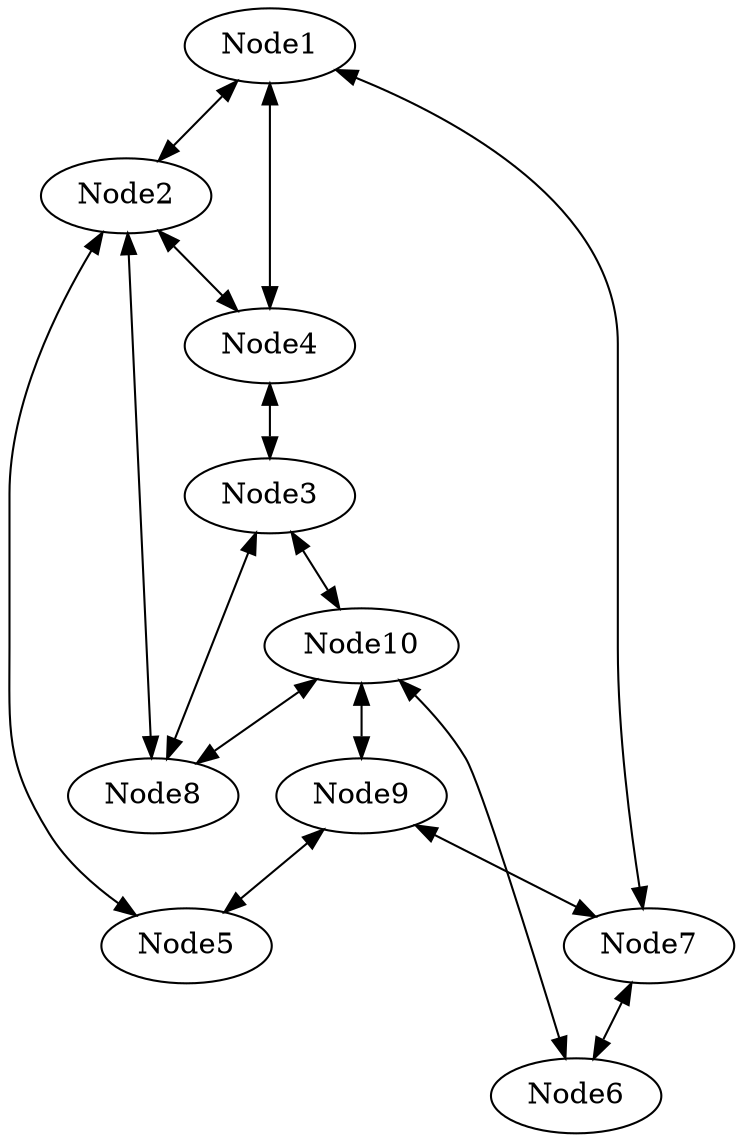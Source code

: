digraph G {
  concentrate=true;
  Node1 -> Node2;
  Node2 -> Node1;
  Node2 -> Node5;
  Node5 -> Node2;
  Node5 -> Node9;
  Node9 -> Node5;
  Node9 -> Node7;
  Node7 -> Node9;
  Node7 -> Node6;
  Node6 -> Node7;
  Node6 -> Node10;
  Node10 -> Node6;
  Node10 -> Node8;
  Node8 -> Node10;
  Node8 -> Node3;
  Node3 -> Node8;
  Node3 -> Node4;
  Node4 -> Node3;
  Node9 -> Node10;
  Node10 -> Node9;
  Node1 -> Node4;
  Node4 -> Node1;
  Node2 -> Node4;
  Node4 -> Node2;
  Node2 -> Node8;
  Node8 -> Node2;
  Node3 -> Node10;
  Node10 -> Node3;
  Node1 -> Node7;
  Node7 -> Node1;
}
